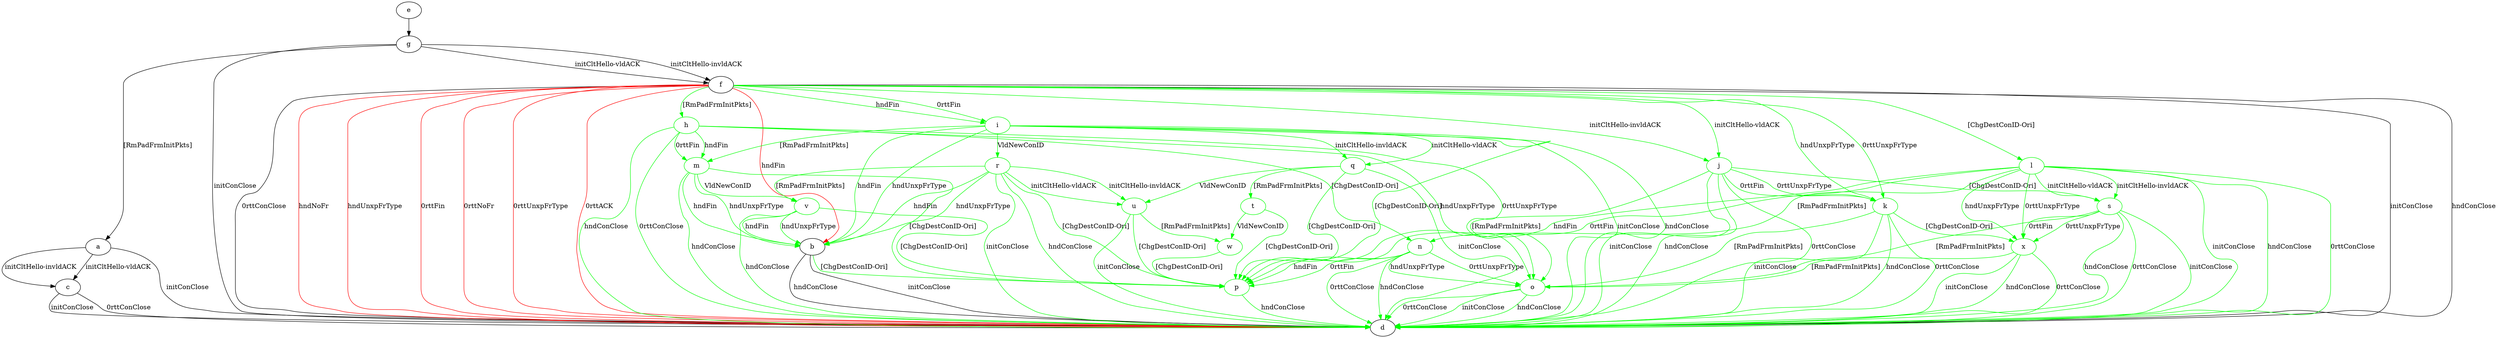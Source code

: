 digraph "" {
	a -> c	[key=0,
		label="initCltHello-vldACK "];
	a -> c	[key=1,
		label="initCltHello-invldACK "];
	a -> d	[key=0,
		label="initConClose "];
	b -> d	[key=0,
		label="initConClose "];
	b -> d	[key=1,
		label="hndConClose "];
	p	[color=green];
	b -> p	[key=0,
		color=green,
		label="[ChgDestConID-Ori] "];
	c -> d	[key=0,
		label="initConClose "];
	c -> d	[key=1,
		label="0rttConClose "];
	e -> g	[key=0];
	f -> b	[key=0,
		color=red,
		label="hndFin "];
	f -> d	[key=0,
		label="initConClose "];
	f -> d	[key=1,
		label="hndConClose "];
	f -> d	[key=2,
		label="0rttConClose "];
	f -> d	[key=3,
		color=red,
		label="hndNoFr "];
	f -> d	[key=4,
		color=red,
		label="hndUnxpFrType "];
	f -> d	[key=5,
		color=red,
		label="0rttFin "];
	f -> d	[key=6,
		color=red,
		label="0rttNoFr "];
	f -> d	[key=7,
		color=red,
		label="0rttUnxpFrType "];
	f -> d	[key=8,
		color=red,
		label="0rttACK "];
	h	[color=green];
	f -> h	[key=0,
		color=green,
		label="[RmPadFrmInitPkts] "];
	i	[color=green];
	f -> i	[key=0,
		color=green,
		label="hndFin "];
	f -> i	[key=1,
		color=green,
		label="0rttFin "];
	j	[color=green];
	f -> j	[key=0,
		color=green,
		label="initCltHello-vldACK "];
	f -> j	[key=1,
		color=green,
		label="initCltHello-invldACK "];
	k	[color=green];
	f -> k	[key=0,
		color=green,
		label="hndUnxpFrType "];
	f -> k	[key=1,
		color=green,
		label="0rttUnxpFrType "];
	l	[color=green];
	f -> l	[key=0,
		color=green,
		label="[ChgDestConID-Ori] "];
	g -> a	[key=0,
		label="[RmPadFrmInitPkts] "];
	g -> d	[key=0,
		label="initConClose "];
	g -> f	[key=0,
		label="initCltHello-vldACK "];
	g -> f	[key=1,
		label="initCltHello-invldACK "];
	h -> d	[key=0,
		color=green,
		label="hndConClose "];
	h -> d	[key=1,
		color=green,
		label="0rttConClose "];
	m	[color=green];
	h -> m	[key=0,
		color=green,
		label="hndFin "];
	h -> m	[key=1,
		color=green,
		label="0rttFin "];
	n	[color=green];
	h -> n	[key=0,
		color=green,
		label="[ChgDestConID-Ori] "];
	o	[color=green];
	h -> o	[key=0,
		color=green,
		label="hndUnxpFrType "];
	h -> o	[key=1,
		color=green,
		label="0rttUnxpFrType "];
	i -> b	[key=0,
		color=green,
		label="hndFin "];
	i -> b	[key=1,
		color=green,
		label="hndUnxpFrType "];
	i -> d	[key=0,
		color=green,
		label="initConClose "];
	i -> d	[key=1,
		color=green,
		label="hndConClose "];
	i -> m	[key=0,
		color=green,
		label="[RmPadFrmInitPkts] "];
	i -> p	[key=0,
		color=green,
		label="[ChgDestConID-Ori] "];
	q	[color=green];
	i -> q	[key=0,
		color=green,
		label="initCltHello-vldACK "];
	i -> q	[key=1,
		color=green,
		label="initCltHello-invldACK "];
	r	[color=green];
	i -> r	[key=0,
		color=green,
		label="VldNewConID "];
	j -> d	[key=0,
		color=green,
		label="initConClose "];
	j -> d	[key=1,
		color=green,
		label="hndConClose "];
	j -> d	[key=2,
		color=green,
		label="0rttConClose "];
	j -> k	[key=0,
		color=green,
		label="0rttFin "];
	j -> k	[key=1,
		color=green,
		label="0rttUnxpFrType "];
	j -> o	[key=0,
		color=green,
		label="[RmPadFrmInitPkts] "];
	s	[color=green];
	j -> s	[key=0,
		color=green,
		label="[ChgDestConID-Ori] "];
	k -> d	[key=0,
		color=green,
		label="initConClose "];
	k -> d	[key=1,
		color=green,
		label="hndConClose "];
	k -> d	[key=2,
		color=green,
		label="0rttConClose "];
	k -> o	[key=0,
		color=green,
		label="[RmPadFrmInitPkts] "];
	x	[color=green];
	k -> x	[key=0,
		color=green,
		label="[ChgDestConID-Ori] "];
	l -> d	[key=0,
		color=green,
		label="initConClose "];
	l -> d	[key=1,
		color=green,
		label="hndConClose "];
	l -> d	[key=2,
		color=green,
		label="0rttConClose "];
	l -> n	[key=0,
		color=green,
		label="[RmPadFrmInitPkts] "];
	l -> p	[key=0,
		color=green,
		label="hndFin "];
	l -> p	[key=1,
		color=green,
		label="0rttFin "];
	l -> s	[key=0,
		color=green,
		label="initCltHello-vldACK "];
	l -> s	[key=1,
		color=green,
		label="initCltHello-invldACK "];
	l -> x	[key=0,
		color=green,
		label="hndUnxpFrType "];
	l -> x	[key=1,
		color=green,
		label="0rttUnxpFrType "];
	m -> b	[key=0,
		color=green,
		label="hndFin "];
	m -> b	[key=1,
		color=green,
		label="hndUnxpFrType "];
	m -> d	[key=0,
		color=green,
		label="hndConClose "];
	m -> p	[key=0,
		color=green,
		label="[ChgDestConID-Ori] "];
	v	[color=green];
	m -> v	[key=0,
		color=green,
		label="VldNewConID "];
	n -> d	[key=0,
		color=green,
		label="hndConClose "];
	n -> d	[key=1,
		color=green,
		label="0rttConClose "];
	n -> o	[key=0,
		color=green,
		label="hndUnxpFrType "];
	n -> o	[key=1,
		color=green,
		label="0rttUnxpFrType "];
	n -> p	[key=0,
		color=green,
		label="hndFin "];
	n -> p	[key=1,
		color=green,
		label="0rttFin "];
	o -> d	[key=0,
		color=green,
		label="initConClose "];
	o -> d	[key=1,
		color=green,
		label="hndConClose "];
	o -> d	[key=2,
		color=green,
		label="0rttConClose "];
	p -> d	[key=0,
		color=green,
		label="hndConClose "];
	q -> d	[key=0,
		color=green,
		label="initConClose "];
	q -> p	[key=0,
		color=green,
		label="[ChgDestConID-Ori] "];
	t	[color=green];
	q -> t	[key=0,
		color=green,
		label="[RmPadFrmInitPkts] "];
	u	[color=green];
	q -> u	[key=0,
		color=green,
		label="VldNewConID "];
	r -> b	[key=0,
		color=green,
		label="hndFin "];
	r -> b	[key=1,
		color=green,
		label="hndUnxpFrType "];
	r -> d	[key=0,
		color=green,
		label="initConClose "];
	r -> d	[key=1,
		color=green,
		label="hndConClose "];
	r -> p	[key=0,
		color=green,
		label="[ChgDestConID-Ori] "];
	r -> u	[key=0,
		color=green,
		label="initCltHello-vldACK "];
	r -> u	[key=1,
		color=green,
		label="initCltHello-invldACK "];
	r -> v	[key=0,
		color=green,
		label="[RmPadFrmInitPkts] "];
	s -> d	[key=0,
		color=green,
		label="initConClose "];
	s -> d	[key=1,
		color=green,
		label="hndConClose "];
	s -> d	[key=2,
		color=green,
		label="0rttConClose "];
	s -> o	[key=0,
		color=green,
		label="[RmPadFrmInitPkts] "];
	s -> x	[key=0,
		color=green,
		label="0rttFin "];
	s -> x	[key=1,
		color=green,
		label="0rttUnxpFrType "];
	t -> p	[key=0,
		color=green,
		label="[ChgDestConID-Ori] "];
	w	[color=green];
	t -> w	[key=0,
		color=green,
		label="VldNewConID "];
	u -> d	[key=0,
		color=green,
		label="initConClose "];
	u -> p	[key=0,
		color=green,
		label="[ChgDestConID-Ori] "];
	u -> w	[key=0,
		color=green,
		label="[RmPadFrmInitPkts] "];
	v -> b	[key=0,
		color=green,
		label="hndFin "];
	v -> b	[key=1,
		color=green,
		label="hndUnxpFrType "];
	v -> d	[key=0,
		color=green,
		label="hndConClose "];
	v -> p	[key=0,
		color=green,
		label="[ChgDestConID-Ori] "];
	w -> p	[key=0,
		color=green,
		label="[ChgDestConID-Ori] "];
	x -> d	[key=0,
		color=green,
		label="initConClose "];
	x -> d	[key=1,
		color=green,
		label="hndConClose "];
	x -> d	[key=2,
		color=green,
		label="0rttConClose "];
	x -> o	[key=0,
		color=green,
		label="[RmPadFrmInitPkts] "];
}
